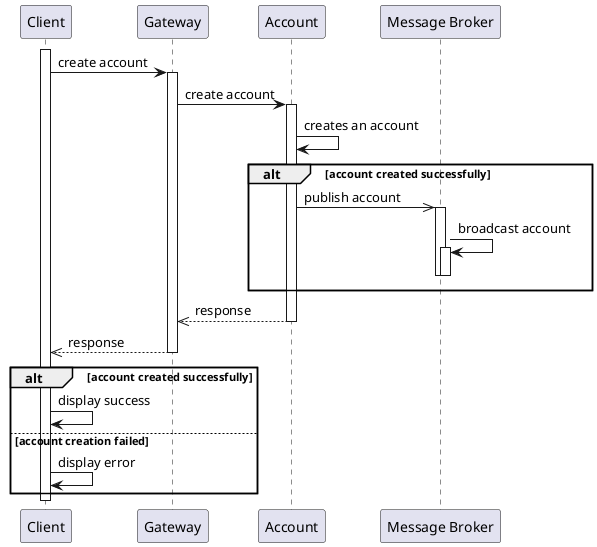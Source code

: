 @startuml

skinparam classAttributeIconSize 0

participant "Client" as cln1
participant "Gateway" as gtw1
participant "Account" as acc1
participant "Message Broker" as msb1

activate cln1
cln1 -> gtw1 : create account
activate gtw1
gtw1 -> acc1 : create account
activate acc1
acc1 -> acc1 : creates an account

alt account created successfully
        acc1 ->> msb1 : publish account
        activate msb1
        msb1 -> msb1 : broadcast account
        activate msb1
        deactivate msb1
        deactivate msb1
end

acc1 -->> gtw1 : response
deactivate acc1
gtw1 -->> cln1 : response
deactivate gtw1

alt account created successfully
        cln1 -> cln1 : display success
else account creation failed
        cln1 -> cln1 : display error
end

deactivate cln1

@enduml
